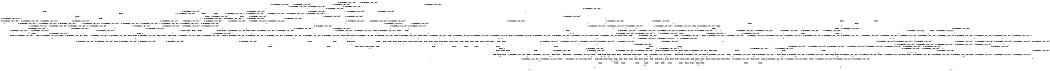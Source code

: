 digraph BCG {
size = "7, 10.5";
center = TRUE;
node [shape = circle];
0 [peripheries = 2];
0 -> 1 [label = "EX !0 !ATOMIC_EXCH_BRANCH (1, +1, TRUE, +0, 3, TRUE) !{}"];
0 -> 2 [label = "EX !2 !ATOMIC_EXCH_BRANCH (1, +0, TRUE, +0, 1, TRUE) !{}"];
0 -> 3 [label = "EX !1 !ATOMIC_EXCH_BRANCH (1, +1, TRUE, +1, 1, FALSE) !{}"];
0 -> 4 [label = "EX !0 !ATOMIC_EXCH_BRANCH (1, +1, TRUE, +0, 3, TRUE) !{}"];
0 -> 5 [label = "EX !2 !ATOMIC_EXCH_BRANCH (1, +0, TRUE, +0, 1, TRUE) !{}"];
0 -> 6 [label = "EX !1 !ATOMIC_EXCH_BRANCH (1, +1, TRUE, +1, 1, FALSE) !{}"];
1 -> 7 [label = "EX !2 !ATOMIC_EXCH_BRANCH (1, +0, TRUE, +0, 1, FALSE) !{}"];
2 -> 8 [label = "EX !0 !ATOMIC_EXCH_BRANCH (1, +1, TRUE, +0, 3, TRUE) !{}"];
3 -> 9 [label = "EX !0 !ATOMIC_EXCH_BRANCH (1, +1, TRUE, +0, 3, FALSE) !{}"];
4 -> 7 [label = "EX !2 !ATOMIC_EXCH_BRANCH (1, +0, TRUE, +0, 1, FALSE) !{}"];
4 -> 10 [label = "EX !1 !ATOMIC_EXCH_BRANCH (1, +1, TRUE, +1, 1, TRUE) !{}"];
4 -> 11 [label = "TERMINATE !0"];
4 -> 12 [label = "EX !2 !ATOMIC_EXCH_BRANCH (1, +0, TRUE, +0, 1, FALSE) !{}"];
4 -> 13 [label = "EX !1 !ATOMIC_EXCH_BRANCH (1, +1, TRUE, +1, 1, TRUE) !{}"];
4 -> 14 [label = "TERMINATE !0"];
5 -> 2 [label = "EX !2 !ATOMIC_EXCH_BRANCH (1, +0, TRUE, +0, 1, TRUE) !{}"];
5 -> 8 [label = "EX !0 !ATOMIC_EXCH_BRANCH (1, +1, TRUE, +0, 3, TRUE) !{}"];
5 -> 15 [label = "EX !1 !ATOMIC_EXCH_BRANCH (1, +1, TRUE, +1, 1, FALSE) !{}"];
5 -> 5 [label = "EX !2 !ATOMIC_EXCH_BRANCH (1, +0, TRUE, +0, 1, TRUE) !{}"];
5 -> 16 [label = "EX !0 !ATOMIC_EXCH_BRANCH (1, +1, TRUE, +0, 3, TRUE) !{}"];
5 -> 17 [label = "EX !1 !ATOMIC_EXCH_BRANCH (1, +1, TRUE, +1, 1, FALSE) !{}"];
6 -> 9 [label = "EX !0 !ATOMIC_EXCH_BRANCH (1, +1, TRUE, +0, 3, FALSE) !{}"];
6 -> 18 [label = "EX !2 !ATOMIC_EXCH_BRANCH (1, +0, TRUE, +0, 1, FALSE) !{}"];
6 -> 19 [label = "TERMINATE !1"];
6 -> 20 [label = "EX !0 !ATOMIC_EXCH_BRANCH (1, +1, TRUE, +0, 3, FALSE) !{}"];
6 -> 21 [label = "EX !2 !ATOMIC_EXCH_BRANCH (1, +0, TRUE, +0, 1, FALSE) !{}"];
6 -> 22 [label = "TERMINATE !1"];
7 -> 23 [label = "EX !1 !ATOMIC_EXCH_BRANCH (1, +1, TRUE, +1, 1, FALSE) !{}"];
8 -> 7 [label = "EX !2 !ATOMIC_EXCH_BRANCH (1, +0, TRUE, +0, 1, FALSE) !{}"];
9 -> 24 [label = "EX !0 !ATOMIC_EXCH_BRANCH (1, +0, TRUE, +1, 1, TRUE) !{}"];
10 -> 25 [label = "EX !2 !ATOMIC_EXCH_BRANCH (1, +0, TRUE, +0, 1, FALSE) !{}"];
11 -> 26 [label = "EX !2 !ATOMIC_EXCH_BRANCH (1, +0, TRUE, +0, 1, FALSE) !{}"];
12 -> 23 [label = "EX !1 !ATOMIC_EXCH_BRANCH (1, +1, TRUE, +1, 1, FALSE) !{}"];
12 -> 27 [label = "TERMINATE !0"];
12 -> 28 [label = "TERMINATE !2"];
12 -> 29 [label = "EX !1 !ATOMIC_EXCH_BRANCH (1, +1, TRUE, +1, 1, FALSE) !{}"];
12 -> 30 [label = "TERMINATE !0"];
12 -> 31 [label = "TERMINATE !2"];
13 -> 10 [label = "EX !1 !ATOMIC_EXCH_BRANCH (1, +1, TRUE, +1, 1, TRUE) !{}"];
13 -> 25 [label = "EX !2 !ATOMIC_EXCH_BRANCH (1, +0, TRUE, +0, 1, FALSE) !{}"];
13 -> 32 [label = "TERMINATE !0"];
13 -> 13 [label = "EX !1 !ATOMIC_EXCH_BRANCH (1, +1, TRUE, +1, 1, TRUE) !{}"];
13 -> 33 [label = "EX !2 !ATOMIC_EXCH_BRANCH (1, +0, TRUE, +0, 1, FALSE) !{}"];
13 -> 34 [label = "TERMINATE !0"];
14 -> 26 [label = "EX !2 !ATOMIC_EXCH_BRANCH (1, +0, TRUE, +0, 1, FALSE) !{}"];
14 -> 35 [label = "EX !1 !ATOMIC_EXCH_BRANCH (1, +1, TRUE, +1, 1, TRUE) !{}"];
14 -> 36 [label = "EX !2 !ATOMIC_EXCH_BRANCH (1, +0, TRUE, +0, 1, FALSE) !{}"];
14 -> 37 [label = "EX !1 !ATOMIC_EXCH_BRANCH (1, +1, TRUE, +1, 1, TRUE) !{}"];
15 -> 18 [label = "EX !2 !ATOMIC_EXCH_BRANCH (1, +0, TRUE, +0, 1, FALSE) !{}"];
16 -> 7 [label = "EX !2 !ATOMIC_EXCH_BRANCH (1, +0, TRUE, +0, 1, FALSE) !{}"];
16 -> 38 [label = "EX !1 !ATOMIC_EXCH_BRANCH (1, +1, TRUE, +1, 1, TRUE) !{}"];
16 -> 39 [label = "TERMINATE !0"];
16 -> 12 [label = "EX !2 !ATOMIC_EXCH_BRANCH (1, +0, TRUE, +0, 1, FALSE) !{}"];
16 -> 40 [label = "EX !1 !ATOMIC_EXCH_BRANCH (1, +1, TRUE, +1, 1, TRUE) !{}"];
16 -> 41 [label = "TERMINATE !0"];
17 -> 18 [label = "EX !2 !ATOMIC_EXCH_BRANCH (1, +0, TRUE, +0, 1, FALSE) !{}"];
17 -> 42 [label = "EX !0 !ATOMIC_EXCH_BRANCH (1, +1, TRUE, +0, 3, FALSE) !{}"];
17 -> 43 [label = "TERMINATE !1"];
17 -> 21 [label = "EX !2 !ATOMIC_EXCH_BRANCH (1, +0, TRUE, +0, 1, FALSE) !{}"];
17 -> 44 [label = "EX !0 !ATOMIC_EXCH_BRANCH (1, +1, TRUE, +0, 3, FALSE) !{}"];
17 -> 45 [label = "TERMINATE !1"];
18 -> 23 [label = "EX !0 !ATOMIC_EXCH_BRANCH (1, +1, TRUE, +0, 3, TRUE) !{}"];
19 -> 46 [label = "EX !0 !ATOMIC_EXCH_BRANCH (1, +1, TRUE, +0, 3, FALSE) !{}"];
20 -> 24 [label = "EX !0 !ATOMIC_EXCH_BRANCH (1, +0, TRUE, +1, 1, TRUE) !{}"];
20 -> 47 [label = "EX !2 !ATOMIC_EXCH_BRANCH (1, +0, TRUE, +0, 1, FALSE) !{}"];
20 -> 48 [label = "TERMINATE !1"];
20 -> 49 [label = "EX !0 !ATOMIC_EXCH_BRANCH (1, +0, TRUE, +1, 1, TRUE) !{}"];
20 -> 50 [label = "EX !2 !ATOMIC_EXCH_BRANCH (1, +0, TRUE, +0, 1, FALSE) !{}"];
20 -> 51 [label = "TERMINATE !1"];
21 -> 23 [label = "EX !0 !ATOMIC_EXCH_BRANCH (1, +1, TRUE, +0, 3, TRUE) !{}"];
21 -> 52 [label = "TERMINATE !2"];
21 -> 53 [label = "TERMINATE !1"];
21 -> 29 [label = "EX !0 !ATOMIC_EXCH_BRANCH (1, +1, TRUE, +0, 3, TRUE) !{}"];
21 -> 54 [label = "TERMINATE !2"];
21 -> 55 [label = "TERMINATE !1"];
22 -> 46 [label = "EX !0 !ATOMIC_EXCH_BRANCH (1, +1, TRUE, +0, 3, FALSE) !{}"];
22 -> 56 [label = "EX !2 !ATOMIC_EXCH_BRANCH (1, +0, TRUE, +0, 1, FALSE) !{}"];
22 -> 57 [label = "EX !0 !ATOMIC_EXCH_BRANCH (1, +1, TRUE, +0, 3, FALSE) !{}"];
22 -> 58 [label = "EX !2 !ATOMIC_EXCH_BRANCH (1, +0, TRUE, +0, 1, FALSE) !{}"];
23 -> 59 [label = "TERMINATE !0"];
24 -> 60 [label = "EX !0 !ATOMIC_EXCH_BRANCH (1, +1, TRUE, +0, 3, TRUE) !{}"];
25 -> 23 [label = "EX !1 !ATOMIC_EXCH_BRANCH (1, +1, TRUE, +1, 1, FALSE) !{}"];
26 -> 61 [label = "EX !1 !ATOMIC_EXCH_BRANCH (1, +1, TRUE, +1, 1, FALSE) !{}"];
27 -> 61 [label = "EX !1 !ATOMIC_EXCH_BRANCH (1, +1, TRUE, +1, 1, FALSE) !{}"];
28 -> 62 [label = "EX !1 !ATOMIC_EXCH_BRANCH (1, +1, TRUE, +1, 1, FALSE) !{}"];
29 -> 59 [label = "TERMINATE !0"];
29 -> 63 [label = "TERMINATE !2"];
29 -> 64 [label = "TERMINATE !1"];
29 -> 65 [label = "TERMINATE !0"];
29 -> 66 [label = "TERMINATE !2"];
29 -> 67 [label = "TERMINATE !1"];
30 -> 61 [label = "EX !1 !ATOMIC_EXCH_BRANCH (1, +1, TRUE, +1, 1, FALSE) !{}"];
30 -> 68 [label = "TERMINATE !2"];
30 -> 69 [label = "EX !1 !ATOMIC_EXCH_BRANCH (1, +1, TRUE, +1, 1, FALSE) !{}"];
30 -> 70 [label = "TERMINATE !2"];
31 -> 62 [label = "EX !1 !ATOMIC_EXCH_BRANCH (1, +1, TRUE, +1, 1, FALSE) !{}"];
31 -> 68 [label = "TERMINATE !0"];
31 -> 71 [label = "EX !1 !ATOMIC_EXCH_BRANCH (1, +1, TRUE, +1, 1, FALSE) !{}"];
31 -> 70 [label = "TERMINATE !0"];
32 -> 72 [label = "EX !2 !ATOMIC_EXCH_BRANCH (1, +0, TRUE, +0, 1, FALSE) !{}"];
33 -> 23 [label = "EX !1 !ATOMIC_EXCH_BRANCH (1, +1, TRUE, +1, 1, FALSE) !{}"];
33 -> 73 [label = "TERMINATE !0"];
33 -> 74 [label = "TERMINATE !2"];
33 -> 29 [label = "EX !1 !ATOMIC_EXCH_BRANCH (1, +1, TRUE, +1, 1, FALSE) !{}"];
33 -> 75 [label = "TERMINATE !0"];
33 -> 76 [label = "TERMINATE !2"];
34 -> 72 [label = "EX !2 !ATOMIC_EXCH_BRANCH (1, +0, TRUE, +0, 1, FALSE) !{}"];
34 -> 35 [label = "EX !1 !ATOMIC_EXCH_BRANCH (1, +1, TRUE, +1, 1, TRUE) !{}"];
34 -> 77 [label = "EX !2 !ATOMIC_EXCH_BRANCH (1, +0, TRUE, +0, 1, FALSE) !{}"];
34 -> 37 [label = "EX !1 !ATOMIC_EXCH_BRANCH (1, +1, TRUE, +1, 1, TRUE) !{}"];
35 -> 72 [label = "EX !2 !ATOMIC_EXCH_BRANCH (1, +0, TRUE, +0, 1, FALSE) !{}"];
36 -> 61 [label = "EX !1 !ATOMIC_EXCH_BRANCH (1, +1, TRUE, +1, 1, FALSE) !{}"];
36 -> 68 [label = "TERMINATE !2"];
36 -> 69 [label = "EX !1 !ATOMIC_EXCH_BRANCH (1, +1, TRUE, +1, 1, FALSE) !{}"];
36 -> 70 [label = "TERMINATE !2"];
37 -> 35 [label = "EX !1 !ATOMIC_EXCH_BRANCH (1, +1, TRUE, +1, 1, TRUE) !{}"];
37 -> 72 [label = "EX !2 !ATOMIC_EXCH_BRANCH (1, +0, TRUE, +0, 1, FALSE) !{}"];
37 -> 37 [label = "EX !1 !ATOMIC_EXCH_BRANCH (1, +1, TRUE, +1, 1, TRUE) !{}"];
37 -> 77 [label = "EX !2 !ATOMIC_EXCH_BRANCH (1, +0, TRUE, +0, 1, FALSE) !{}"];
38 -> 25 [label = "EX !2 !ATOMIC_EXCH_BRANCH (1, +0, TRUE, +0, 1, FALSE) !{}"];
39 -> 78 [label = "EX !1 !ATOMIC_EXCH_BRANCH (1, +1, TRUE, +1, 1, TRUE) !{}"];
40 -> 38 [label = "EX !1 !ATOMIC_EXCH_BRANCH (1, +1, TRUE, +1, 1, TRUE) !{}"];
40 -> 25 [label = "EX !2 !ATOMIC_EXCH_BRANCH (1, +0, TRUE, +0, 1, FALSE) !{}"];
40 -> 79 [label = "TERMINATE !0"];
40 -> 40 [label = "EX !1 !ATOMIC_EXCH_BRANCH (1, +1, TRUE, +1, 1, TRUE) !{}"];
40 -> 33 [label = "EX !2 !ATOMIC_EXCH_BRANCH (1, +0, TRUE, +0, 1, FALSE) !{}"];
40 -> 80 [label = "TERMINATE !0"];
41 -> 78 [label = "EX !1 !ATOMIC_EXCH_BRANCH (1, +1, TRUE, +1, 1, TRUE) !{}"];
41 -> 26 [label = "EX !2 !ATOMIC_EXCH_BRANCH (1, +0, TRUE, +0, 1, FALSE) !{}"];
41 -> 81 [label = "EX !1 !ATOMIC_EXCH_BRANCH (1, +1, TRUE, +1, 1, TRUE) !{}"];
41 -> 36 [label = "EX !2 !ATOMIC_EXCH_BRANCH (1, +0, TRUE, +0, 1, FALSE) !{}"];
42 -> 82 [label = "EX !0 !ATOMIC_EXCH_BRANCH (1, +0, TRUE, +1, 1, TRUE) !{}"];
43 -> 83 [label = "EX !0 !ATOMIC_EXCH_BRANCH (1, +1, TRUE, +0, 3, FALSE) !{}"];
44 -> 82 [label = "EX !0 !ATOMIC_EXCH_BRANCH (1, +0, TRUE, +1, 1, TRUE) !{}"];
44 -> 47 [label = "EX !2 !ATOMIC_EXCH_BRANCH (1, +0, TRUE, +0, 1, FALSE) !{}"];
44 -> 84 [label = "TERMINATE !1"];
44 -> 85 [label = "EX !0 !ATOMIC_EXCH_BRANCH (1, +0, TRUE, +1, 1, TRUE) !{}"];
44 -> 50 [label = "EX !2 !ATOMIC_EXCH_BRANCH (1, +0, TRUE, +0, 1, FALSE) !{}"];
44 -> 86 [label = "TERMINATE !1"];
45 -> 83 [label = "EX !0 !ATOMIC_EXCH_BRANCH (1, +1, TRUE, +0, 3, FALSE) !{}"];
45 -> 56 [label = "EX !2 !ATOMIC_EXCH_BRANCH (1, +0, TRUE, +0, 1, FALSE) !{}"];
45 -> 87 [label = "EX !0 !ATOMIC_EXCH_BRANCH (1, +1, TRUE, +0, 3, FALSE) !{}"];
45 -> 58 [label = "EX !2 !ATOMIC_EXCH_BRANCH (1, +0, TRUE, +0, 1, FALSE) !{}"];
46 -> 88 [label = "EX !0 !ATOMIC_EXCH_BRANCH (1, +0, TRUE, +1, 1, TRUE) !{}"];
47 -> 89 [label = "EX !0 !ATOMIC_EXCH_BRANCH (1, +0, TRUE, +1, 1, FALSE) !{}"];
48 -> 90 [label = "EX !2 !ATOMIC_EXCH_BRANCH (1, +0, TRUE, +0, 1, FALSE) !{}"];
49 -> 60 [label = "EX !0 !ATOMIC_EXCH_BRANCH (1, +1, TRUE, +0, 3, TRUE) !{}"];
49 -> 91 [label = "EX !2 !ATOMIC_EXCH_BRANCH (1, +0, TRUE, +0, 1, TRUE) !{}"];
49 -> 92 [label = "TERMINATE !1"];
49 -> 93 [label = "EX !0 !ATOMIC_EXCH_BRANCH (1, +1, TRUE, +0, 3, TRUE) !{}"];
49 -> 94 [label = "EX !2 !ATOMIC_EXCH_BRANCH (1, +0, TRUE, +0, 1, TRUE) !{}"];
49 -> 95 [label = "TERMINATE !1"];
50 -> 89 [label = "EX !0 !ATOMIC_EXCH_BRANCH (1, +0, TRUE, +1, 1, FALSE) !{}"];
50 -> 96 [label = "TERMINATE !2"];
50 -> 97 [label = "TERMINATE !1"];
50 -> 98 [label = "EX !0 !ATOMIC_EXCH_BRANCH (1, +0, TRUE, +1, 1, FALSE) !{}"];
50 -> 99 [label = "TERMINATE !2"];
50 -> 100 [label = "TERMINATE !1"];
51 -> 90 [label = "EX !2 !ATOMIC_EXCH_BRANCH (1, +0, TRUE, +0, 1, FALSE) !{}"];
51 -> 88 [label = "EX !0 !ATOMIC_EXCH_BRANCH (1, +0, TRUE, +1, 1, TRUE) !{}"];
51 -> 101 [label = "EX !2 !ATOMIC_EXCH_BRANCH (1, +0, TRUE, +0, 1, FALSE) !{}"];
51 -> 102 [label = "EX !0 !ATOMIC_EXCH_BRANCH (1, +0, TRUE, +1, 1, TRUE) !{}"];
52 -> 62 [label = "EX !0 !ATOMIC_EXCH_BRANCH (1, +1, TRUE, +0, 3, TRUE) !{}"];
53 -> 103 [label = "EX !0 !ATOMIC_EXCH_BRANCH (1, +1, TRUE, +0, 3, TRUE) !{}"];
54 -> 62 [label = "EX !0 !ATOMIC_EXCH_BRANCH (1, +1, TRUE, +0, 3, TRUE) !{}"];
54 -> 104 [label = "TERMINATE !1"];
54 -> 71 [label = "EX !0 !ATOMIC_EXCH_BRANCH (1, +1, TRUE, +0, 3, TRUE) !{}"];
54 -> 105 [label = "TERMINATE !1"];
55 -> 103 [label = "EX !0 !ATOMIC_EXCH_BRANCH (1, +1, TRUE, +0, 3, TRUE) !{}"];
55 -> 104 [label = "TERMINATE !2"];
55 -> 106 [label = "EX !0 !ATOMIC_EXCH_BRANCH (1, +1, TRUE, +0, 3, TRUE) !{}"];
55 -> 105 [label = "TERMINATE !2"];
56 -> 103 [label = "EX !0 !ATOMIC_EXCH_BRANCH (1, +1, TRUE, +0, 3, TRUE) !{}"];
57 -> 88 [label = "EX !0 !ATOMIC_EXCH_BRANCH (1, +0, TRUE, +1, 1, TRUE) !{}"];
57 -> 90 [label = "EX !2 !ATOMIC_EXCH_BRANCH (1, +0, TRUE, +0, 1, FALSE) !{}"];
57 -> 102 [label = "EX !0 !ATOMIC_EXCH_BRANCH (1, +0, TRUE, +1, 1, TRUE) !{}"];
57 -> 101 [label = "EX !2 !ATOMIC_EXCH_BRANCH (1, +0, TRUE, +0, 1, FALSE) !{}"];
58 -> 103 [label = "EX !0 !ATOMIC_EXCH_BRANCH (1, +1, TRUE, +0, 3, TRUE) !{}"];
58 -> 104 [label = "TERMINATE !2"];
58 -> 106 [label = "EX !0 !ATOMIC_EXCH_BRANCH (1, +1, TRUE, +0, 3, TRUE) !{}"];
58 -> 105 [label = "TERMINATE !2"];
59 -> 107 [label = "TERMINATE !2"];
60 -> 108 [label = "EX !2 !ATOMIC_EXCH_BRANCH (1, +0, TRUE, +0, 1, FALSE) !{}"];
61 -> 107 [label = "TERMINATE !2"];
62 -> 107 [label = "TERMINATE !0"];
63 -> 107 [label = "TERMINATE !0"];
64 -> 109 [label = "TERMINATE !0"];
65 -> 107 [label = "TERMINATE !2"];
65 -> 109 [label = "TERMINATE !1"];
65 -> 110 [label = "TERMINATE !2"];
65 -> 111 [label = "TERMINATE !1"];
66 -> 107 [label = "TERMINATE !0"];
66 -> 112 [label = "TERMINATE !1"];
66 -> 110 [label = "TERMINATE !0"];
66 -> 113 [label = "TERMINATE !1"];
67 -> 109 [label = "TERMINATE !0"];
67 -> 112 [label = "TERMINATE !2"];
67 -> 111 [label = "TERMINATE !0"];
67 -> 113 [label = "TERMINATE !2"];
68 -> 114 [label = "EX !1 !ATOMIC_EXCH_BRANCH (1, +1, TRUE, +1, 1, FALSE) !{}"];
69 -> 107 [label = "TERMINATE !2"];
69 -> 109 [label = "TERMINATE !1"];
69 -> 110 [label = "TERMINATE !2"];
69 -> 111 [label = "TERMINATE !1"];
70 -> 114 [label = "EX !1 !ATOMIC_EXCH_BRANCH (1, +1, TRUE, +1, 1, FALSE) !{}"];
70 -> 115 [label = "EX !1 !ATOMIC_EXCH_BRANCH (1, +1, TRUE, +1, 1, FALSE) !{}"];
71 -> 107 [label = "TERMINATE !0"];
71 -> 112 [label = "TERMINATE !1"];
71 -> 110 [label = "TERMINATE !0"];
71 -> 113 [label = "TERMINATE !1"];
72 -> 61 [label = "EX !1 !ATOMIC_EXCH_BRANCH (1, +1, TRUE, +1, 1, FALSE) !{}"];
73 -> 116 [label = "TERMINATE !2"];
74 -> 116 [label = "TERMINATE !0"];
75 -> 116 [label = "TERMINATE !2"];
75 -> 61 [label = "EX !1 !ATOMIC_EXCH_BRANCH (1, +1, TRUE, +1, 1, FALSE) !{}"];
75 -> 117 [label = "TERMINATE !2"];
75 -> 69 [label = "EX !1 !ATOMIC_EXCH_BRANCH (1, +1, TRUE, +1, 1, FALSE) !{}"];
76 -> 116 [label = "TERMINATE !0"];
76 -> 62 [label = "EX !1 !ATOMIC_EXCH_BRANCH (1, +1, TRUE, +1, 1, FALSE) !{}"];
76 -> 117 [label = "TERMINATE !0"];
76 -> 71 [label = "EX !1 !ATOMIC_EXCH_BRANCH (1, +1, TRUE, +1, 1, FALSE) !{}"];
77 -> 61 [label = "EX !1 !ATOMIC_EXCH_BRANCH (1, +1, TRUE, +1, 1, FALSE) !{}"];
77 -> 116 [label = "TERMINATE !2"];
77 -> 69 [label = "EX !1 !ATOMIC_EXCH_BRANCH (1, +1, TRUE, +1, 1, FALSE) !{}"];
77 -> 117 [label = "TERMINATE !2"];
78 -> 72 [label = "EX !2 !ATOMIC_EXCH_BRANCH (1, +0, TRUE, +0, 1, FALSE) !{}"];
79 -> 78 [label = "EX !1 !ATOMIC_EXCH_BRANCH (1, +1, TRUE, +1, 1, TRUE) !{}"];
80 -> 78 [label = "EX !1 !ATOMIC_EXCH_BRANCH (1, +1, TRUE, +1, 1, TRUE) !{}"];
80 -> 72 [label = "EX !2 !ATOMIC_EXCH_BRANCH (1, +0, TRUE, +0, 1, FALSE) !{}"];
80 -> 81 [label = "EX !1 !ATOMIC_EXCH_BRANCH (1, +1, TRUE, +1, 1, TRUE) !{}"];
80 -> 77 [label = "EX !2 !ATOMIC_EXCH_BRANCH (1, +0, TRUE, +0, 1, FALSE) !{}"];
81 -> 78 [label = "EX !1 !ATOMIC_EXCH_BRANCH (1, +1, TRUE, +1, 1, TRUE) !{}"];
81 -> 72 [label = "EX !2 !ATOMIC_EXCH_BRANCH (1, +0, TRUE, +0, 1, FALSE) !{}"];
81 -> 81 [label = "EX !1 !ATOMIC_EXCH_BRANCH (1, +1, TRUE, +1, 1, TRUE) !{}"];
81 -> 77 [label = "EX !2 !ATOMIC_EXCH_BRANCH (1, +0, TRUE, +0, 1, FALSE) !{}"];
82 -> 118 [label = "EX !0 !ATOMIC_EXCH_BRANCH (1, +1, TRUE, +0, 3, TRUE) !{}"];
83 -> 119 [label = "EX !0 !ATOMIC_EXCH_BRANCH (1, +0, TRUE, +1, 1, TRUE) !{}"];
84 -> 119 [label = "EX !0 !ATOMIC_EXCH_BRANCH (1, +0, TRUE, +1, 1, TRUE) !{}"];
85 -> 118 [label = "EX !0 !ATOMIC_EXCH_BRANCH (1, +1, TRUE, +0, 3, TRUE) !{}"];
85 -> 91 [label = "EX !2 !ATOMIC_EXCH_BRANCH (1, +0, TRUE, +0, 1, TRUE) !{}"];
85 -> 120 [label = "TERMINATE !1"];
85 -> 121 [label = "EX !0 !ATOMIC_EXCH_BRANCH (1, +1, TRUE, +0, 3, TRUE) !{}"];
85 -> 94 [label = "EX !2 !ATOMIC_EXCH_BRANCH (1, +0, TRUE, +0, 1, TRUE) !{}"];
85 -> 122 [label = "TERMINATE !1"];
86 -> 119 [label = "EX !0 !ATOMIC_EXCH_BRANCH (1, +0, TRUE, +1, 1, TRUE) !{}"];
86 -> 90 [label = "EX !2 !ATOMIC_EXCH_BRANCH (1, +0, TRUE, +0, 1, FALSE) !{}"];
86 -> 123 [label = "EX !0 !ATOMIC_EXCH_BRANCH (1, +0, TRUE, +1, 1, TRUE) !{}"];
86 -> 101 [label = "EX !2 !ATOMIC_EXCH_BRANCH (1, +0, TRUE, +0, 1, FALSE) !{}"];
87 -> 119 [label = "EX !0 !ATOMIC_EXCH_BRANCH (1, +0, TRUE, +1, 1, TRUE) !{}"];
87 -> 90 [label = "EX !2 !ATOMIC_EXCH_BRANCH (1, +0, TRUE, +0, 1, FALSE) !{}"];
87 -> 123 [label = "EX !0 !ATOMIC_EXCH_BRANCH (1, +0, TRUE, +1, 1, TRUE) !{}"];
87 -> 101 [label = "EX !2 !ATOMIC_EXCH_BRANCH (1, +0, TRUE, +0, 1, FALSE) !{}"];
88 -> 124 [label = "EX !0 !ATOMIC_EXCH_BRANCH (1, +1, TRUE, +0, 3, TRUE) !{}"];
89 -> 125 [label = "TERMINATE !0"];
90 -> 126 [label = "EX !0 !ATOMIC_EXCH_BRANCH (1, +0, TRUE, +1, 1, FALSE) !{}"];
91 -> 118 [label = "EX !0 !ATOMIC_EXCH_BRANCH (1, +1, TRUE, +0, 3, TRUE) !{}"];
92 -> 127 [label = "EX !2 !ATOMIC_EXCH_BRANCH (1, +0, TRUE, +0, 1, TRUE) !{}"];
93 -> 108 [label = "EX !2 !ATOMIC_EXCH_BRANCH (1, +0, TRUE, +0, 1, FALSE) !{}"];
93 -> 128 [label = "TERMINATE !0"];
93 -> 129 [label = "TERMINATE !1"];
93 -> 130 [label = "EX !2 !ATOMIC_EXCH_BRANCH (1, +0, TRUE, +0, 1, FALSE) !{}"];
93 -> 131 [label = "TERMINATE !0"];
93 -> 132 [label = "TERMINATE !1"];
94 -> 118 [label = "EX !0 !ATOMIC_EXCH_BRANCH (1, +1, TRUE, +0, 3, TRUE) !{}"];
94 -> 91 [label = "EX !2 !ATOMIC_EXCH_BRANCH (1, +0, TRUE, +0, 1, TRUE) !{}"];
94 -> 120 [label = "TERMINATE !1"];
94 -> 121 [label = "EX !0 !ATOMIC_EXCH_BRANCH (1, +1, TRUE, +0, 3, TRUE) !{}"];
94 -> 94 [label = "EX !2 !ATOMIC_EXCH_BRANCH (1, +0, TRUE, +0, 1, TRUE) !{}"];
94 -> 122 [label = "TERMINATE !1"];
95 -> 127 [label = "EX !2 !ATOMIC_EXCH_BRANCH (1, +0, TRUE, +0, 1, TRUE) !{}"];
95 -> 124 [label = "EX !0 !ATOMIC_EXCH_BRANCH (1, +1, TRUE, +0, 3, TRUE) !{}"];
95 -> 133 [label = "EX !2 !ATOMIC_EXCH_BRANCH (1, +0, TRUE, +0, 1, TRUE) !{}"];
95 -> 134 [label = "EX !0 !ATOMIC_EXCH_BRANCH (1, +1, TRUE, +0, 3, TRUE) !{}"];
96 -> 135 [label = "TERMINATE !1"];
97 -> 135 [label = "TERMINATE !2"];
98 -> 125 [label = "TERMINATE !0"];
98 -> 136 [label = "TERMINATE !2"];
98 -> 137 [label = "TERMINATE !1"];
98 -> 138 [label = "TERMINATE !0"];
98 -> 139 [label = "TERMINATE !2"];
98 -> 140 [label = "TERMINATE !1"];
99 -> 135 [label = "TERMINATE !1"];
99 -> 141 [label = "EX !0 !ATOMIC_EXCH_BRANCH (1, +0, TRUE, +1, 1, FALSE) !{}"];
99 -> 142 [label = "TERMINATE !1"];
99 -> 143 [label = "EX !0 !ATOMIC_EXCH_BRANCH (1, +0, TRUE, +1, 1, FALSE) !{}"];
100 -> 135 [label = "TERMINATE !2"];
100 -> 126 [label = "EX !0 !ATOMIC_EXCH_BRANCH (1, +0, TRUE, +1, 1, FALSE) !{}"];
100 -> 142 [label = "TERMINATE !2"];
100 -> 144 [label = "EX !0 !ATOMIC_EXCH_BRANCH (1, +0, TRUE, +1, 1, FALSE) !{}"];
101 -> 126 [label = "EX !0 !ATOMIC_EXCH_BRANCH (1, +0, TRUE, +1, 1, FALSE) !{}"];
101 -> 135 [label = "TERMINATE !2"];
101 -> 144 [label = "EX !0 !ATOMIC_EXCH_BRANCH (1, +0, TRUE, +1, 1, FALSE) !{}"];
101 -> 142 [label = "TERMINATE !2"];
102 -> 124 [label = "EX !0 !ATOMIC_EXCH_BRANCH (1, +1, TRUE, +0, 3, TRUE) !{}"];
102 -> 127 [label = "EX !2 !ATOMIC_EXCH_BRANCH (1, +0, TRUE, +0, 1, TRUE) !{}"];
102 -> 134 [label = "EX !0 !ATOMIC_EXCH_BRANCH (1, +1, TRUE, +0, 3, TRUE) !{}"];
102 -> 133 [label = "EX !2 !ATOMIC_EXCH_BRANCH (1, +0, TRUE, +0, 1, TRUE) !{}"];
103 -> 109 [label = "TERMINATE !0"];
104 -> 145 [label = "EX !0 !ATOMIC_EXCH_BRANCH (1, +1, TRUE, +0, 3, TRUE) !{}"];
105 -> 145 [label = "EX !0 !ATOMIC_EXCH_BRANCH (1, +1, TRUE, +0, 3, TRUE) !{}"];
105 -> 146 [label = "EX !0 !ATOMIC_EXCH_BRANCH (1, +1, TRUE, +0, 3, TRUE) !{}"];
106 -> 109 [label = "TERMINATE !0"];
106 -> 112 [label = "TERMINATE !2"];
106 -> 111 [label = "TERMINATE !0"];
106 -> 113 [label = "TERMINATE !2"];
107 -> 147 [label = "TERMINATE !1"];
108 -> 125 [label = "TERMINATE !0"];
109 -> 147 [label = "TERMINATE !2"];
110 -> 147 [label = "TERMINATE !1"];
110 -> 148 [label = "TERMINATE !1"];
111 -> 147 [label = "TERMINATE !2"];
111 -> 148 [label = "TERMINATE !2"];
112 -> 147 [label = "TERMINATE !0"];
113 -> 147 [label = "TERMINATE !0"];
113 -> 148 [label = "TERMINATE !0"];
114 -> 147 [label = "TERMINATE !1"];
115 -> 147 [label = "TERMINATE !1"];
115 -> 148 [label = "TERMINATE !1"];
116 -> 114 [label = "EX !1 !ATOMIC_EXCH_BRANCH (1, +1, TRUE, +1, 1, FALSE) !{}"];
117 -> 114 [label = "EX !1 !ATOMIC_EXCH_BRANCH (1, +1, TRUE, +1, 1, FALSE) !{}"];
117 -> 115 [label = "EX !1 !ATOMIC_EXCH_BRANCH (1, +1, TRUE, +1, 1, FALSE) !{}"];
118 -> 108 [label = "EX !2 !ATOMIC_EXCH_BRANCH (1, +0, TRUE, +0, 1, FALSE) !{}"];
119 -> 149 [label = "EX !0 !ATOMIC_EXCH_BRANCH (1, +1, TRUE, +0, 3, TRUE) !{}"];
120 -> 149 [label = "EX !0 !ATOMIC_EXCH_BRANCH (1, +1, TRUE, +0, 3, TRUE) !{}"];
121 -> 108 [label = "EX !2 !ATOMIC_EXCH_BRANCH (1, +0, TRUE, +0, 1, FALSE) !{}"];
121 -> 150 [label = "TERMINATE !0"];
121 -> 151 [label = "TERMINATE !1"];
121 -> 130 [label = "EX !2 !ATOMIC_EXCH_BRANCH (1, +0, TRUE, +0, 1, FALSE) !{}"];
121 -> 152 [label = "TERMINATE !0"];
121 -> 153 [label = "TERMINATE !1"];
122 -> 149 [label = "EX !0 !ATOMIC_EXCH_BRANCH (1, +1, TRUE, +0, 3, TRUE) !{}"];
122 -> 127 [label = "EX !2 !ATOMIC_EXCH_BRANCH (1, +0, TRUE, +0, 1, TRUE) !{}"];
122 -> 154 [label = "EX !0 !ATOMIC_EXCH_BRANCH (1, +1, TRUE, +0, 3, TRUE) !{}"];
122 -> 133 [label = "EX !2 !ATOMIC_EXCH_BRANCH (1, +0, TRUE, +0, 1, TRUE) !{}"];
123 -> 149 [label = "EX !0 !ATOMIC_EXCH_BRANCH (1, +1, TRUE, +0, 3, TRUE) !{}"];
123 -> 127 [label = "EX !2 !ATOMIC_EXCH_BRANCH (1, +0, TRUE, +0, 1, TRUE) !{}"];
123 -> 154 [label = "EX !0 !ATOMIC_EXCH_BRANCH (1, +1, TRUE, +0, 3, TRUE) !{}"];
123 -> 133 [label = "EX !2 !ATOMIC_EXCH_BRANCH (1, +0, TRUE, +0, 1, TRUE) !{}"];
124 -> 155 [label = "EX !2 !ATOMIC_EXCH_BRANCH (1, +0, TRUE, +0, 1, FALSE) !{}"];
125 -> 156 [label = "TERMINATE !2"];
126 -> 157 [label = "TERMINATE !0"];
127 -> 149 [label = "EX !0 !ATOMIC_EXCH_BRANCH (1, +1, TRUE, +0, 3, TRUE) !{}"];
128 -> 158 [label = "EX !2 !ATOMIC_EXCH_BRANCH (1, +0, TRUE, +0, 1, FALSE) !{}"];
129 -> 155 [label = "EX !2 !ATOMIC_EXCH_BRANCH (1, +0, TRUE, +0, 1, FALSE) !{}"];
130 -> 125 [label = "TERMINATE !0"];
130 -> 136 [label = "TERMINATE !2"];
130 -> 137 [label = "TERMINATE !1"];
130 -> 138 [label = "TERMINATE !0"];
130 -> 139 [label = "TERMINATE !2"];
130 -> 140 [label = "TERMINATE !1"];
131 -> 158 [label = "EX !2 !ATOMIC_EXCH_BRANCH (1, +0, TRUE, +0, 1, FALSE) !{}"];
131 -> 159 [label = "TERMINATE !1"];
131 -> 160 [label = "EX !2 !ATOMIC_EXCH_BRANCH (1, +0, TRUE, +0, 1, FALSE) !{}"];
131 -> 161 [label = "TERMINATE !1"];
132 -> 155 [label = "EX !2 !ATOMIC_EXCH_BRANCH (1, +0, TRUE, +0, 1, FALSE) !{}"];
132 -> 159 [label = "TERMINATE !0"];
132 -> 162 [label = "EX !2 !ATOMIC_EXCH_BRANCH (1, +0, TRUE, +0, 1, FALSE) !{}"];
132 -> 161 [label = "TERMINATE !0"];
133 -> 149 [label = "EX !0 !ATOMIC_EXCH_BRANCH (1, +1, TRUE, +0, 3, TRUE) !{}"];
133 -> 127 [label = "EX !2 !ATOMIC_EXCH_BRANCH (1, +0, TRUE, +0, 1, TRUE) !{}"];
133 -> 154 [label = "EX !0 !ATOMIC_EXCH_BRANCH (1, +1, TRUE, +0, 3, TRUE) !{}"];
133 -> 133 [label = "EX !2 !ATOMIC_EXCH_BRANCH (1, +0, TRUE, +0, 1, TRUE) !{}"];
134 -> 155 [label = "EX !2 !ATOMIC_EXCH_BRANCH (1, +0, TRUE, +0, 1, FALSE) !{}"];
134 -> 159 [label = "TERMINATE !0"];
134 -> 162 [label = "EX !2 !ATOMIC_EXCH_BRANCH (1, +0, TRUE, +0, 1, FALSE) !{}"];
134 -> 161 [label = "TERMINATE !0"];
135 -> 163 [label = "EX !0 !ATOMIC_EXCH_BRANCH (1, +0, TRUE, +1, 1, FALSE) !{}"];
136 -> 156 [label = "TERMINATE !0"];
137 -> 157 [label = "TERMINATE !0"];
138 -> 156 [label = "TERMINATE !2"];
138 -> 157 [label = "TERMINATE !1"];
138 -> 164 [label = "TERMINATE !2"];
138 -> 165 [label = "TERMINATE !1"];
139 -> 156 [label = "TERMINATE !0"];
139 -> 166 [label = "TERMINATE !1"];
139 -> 164 [label = "TERMINATE !0"];
139 -> 167 [label = "TERMINATE !1"];
140 -> 157 [label = "TERMINATE !0"];
140 -> 166 [label = "TERMINATE !2"];
140 -> 165 [label = "TERMINATE !0"];
140 -> 167 [label = "TERMINATE !2"];
141 -> 156 [label = "TERMINATE !0"];
142 -> 163 [label = "EX !0 !ATOMIC_EXCH_BRANCH (1, +0, TRUE, +1, 1, FALSE) !{}"];
142 -> 168 [label = "EX !0 !ATOMIC_EXCH_BRANCH (1, +0, TRUE, +1, 1, FALSE) !{}"];
143 -> 156 [label = "TERMINATE !0"];
143 -> 166 [label = "TERMINATE !1"];
143 -> 164 [label = "TERMINATE !0"];
143 -> 167 [label = "TERMINATE !1"];
144 -> 157 [label = "TERMINATE !0"];
144 -> 166 [label = "TERMINATE !2"];
144 -> 165 [label = "TERMINATE !0"];
144 -> 167 [label = "TERMINATE !2"];
145 -> 147 [label = "TERMINATE !0"];
146 -> 147 [label = "TERMINATE !0"];
146 -> 148 [label = "TERMINATE !0"];
147 -> 169 [label = "exit"];
148 -> 170 [label = "exit"];
149 -> 155 [label = "EX !2 !ATOMIC_EXCH_BRANCH (1, +0, TRUE, +0, 1, FALSE) !{}"];
150 -> 171 [label = "TERMINATE !1"];
151 -> 171 [label = "TERMINATE !0"];
152 -> 171 [label = "TERMINATE !1"];
152 -> 158 [label = "EX !2 !ATOMIC_EXCH_BRANCH (1, +0, TRUE, +0, 1, FALSE) !{}"];
152 -> 172 [label = "TERMINATE !1"];
152 -> 160 [label = "EX !2 !ATOMIC_EXCH_BRANCH (1, +0, TRUE, +0, 1, FALSE) !{}"];
153 -> 171 [label = "TERMINATE !0"];
153 -> 155 [label = "EX !2 !ATOMIC_EXCH_BRANCH (1, +0, TRUE, +0, 1, FALSE) !{}"];
153 -> 172 [label = "TERMINATE !0"];
153 -> 162 [label = "EX !2 !ATOMIC_EXCH_BRANCH (1, +0, TRUE, +0, 1, FALSE) !{}"];
154 -> 155 [label = "EX !2 !ATOMIC_EXCH_BRANCH (1, +0, TRUE, +0, 1, FALSE) !{}"];
154 -> 171 [label = "TERMINATE !0"];
154 -> 162 [label = "EX !2 !ATOMIC_EXCH_BRANCH (1, +0, TRUE, +0, 1, FALSE) !{}"];
154 -> 172 [label = "TERMINATE !0"];
155 -> 157 [label = "TERMINATE !0"];
156 -> 173 [label = "TERMINATE !1"];
157 -> 173 [label = "TERMINATE !2"];
158 -> 156 [label = "TERMINATE !2"];
159 -> 174 [label = "EX !2 !ATOMIC_EXCH_BRANCH (1, +0, TRUE, +0, 1, FALSE) !{}"];
160 -> 156 [label = "TERMINATE !2"];
160 -> 157 [label = "TERMINATE !1"];
160 -> 164 [label = "TERMINATE !2"];
160 -> 165 [label = "TERMINATE !1"];
161 -> 174 [label = "EX !2 !ATOMIC_EXCH_BRANCH (1, +0, TRUE, +0, 1, FALSE) !{}"];
161 -> 175 [label = "EX !2 !ATOMIC_EXCH_BRANCH (1, +0, TRUE, +0, 1, FALSE) !{}"];
162 -> 157 [label = "TERMINATE !0"];
162 -> 166 [label = "TERMINATE !2"];
162 -> 165 [label = "TERMINATE !0"];
162 -> 167 [label = "TERMINATE !2"];
163 -> 173 [label = "TERMINATE !0"];
164 -> 173 [label = "TERMINATE !1"];
164 -> 176 [label = "TERMINATE !1"];
165 -> 173 [label = "TERMINATE !2"];
165 -> 176 [label = "TERMINATE !2"];
166 -> 173 [label = "TERMINATE !0"];
167 -> 173 [label = "TERMINATE !0"];
167 -> 176 [label = "TERMINATE !0"];
168 -> 173 [label = "TERMINATE !0"];
168 -> 176 [label = "TERMINATE !0"];
171 -> 174 [label = "EX !2 !ATOMIC_EXCH_BRANCH (1, +0, TRUE, +0, 1, FALSE) !{}"];
172 -> 174 [label = "EX !2 !ATOMIC_EXCH_BRANCH (1, +0, TRUE, +0, 1, FALSE) !{}"];
172 -> 175 [label = "EX !2 !ATOMIC_EXCH_BRANCH (1, +0, TRUE, +0, 1, FALSE) !{}"];
173 -> 169 [label = "exit"];
174 -> 173 [label = "TERMINATE !2"];
175 -> 173 [label = "TERMINATE !2"];
175 -> 176 [label = "TERMINATE !2"];
176 -> 170 [label = "exit"];
}
